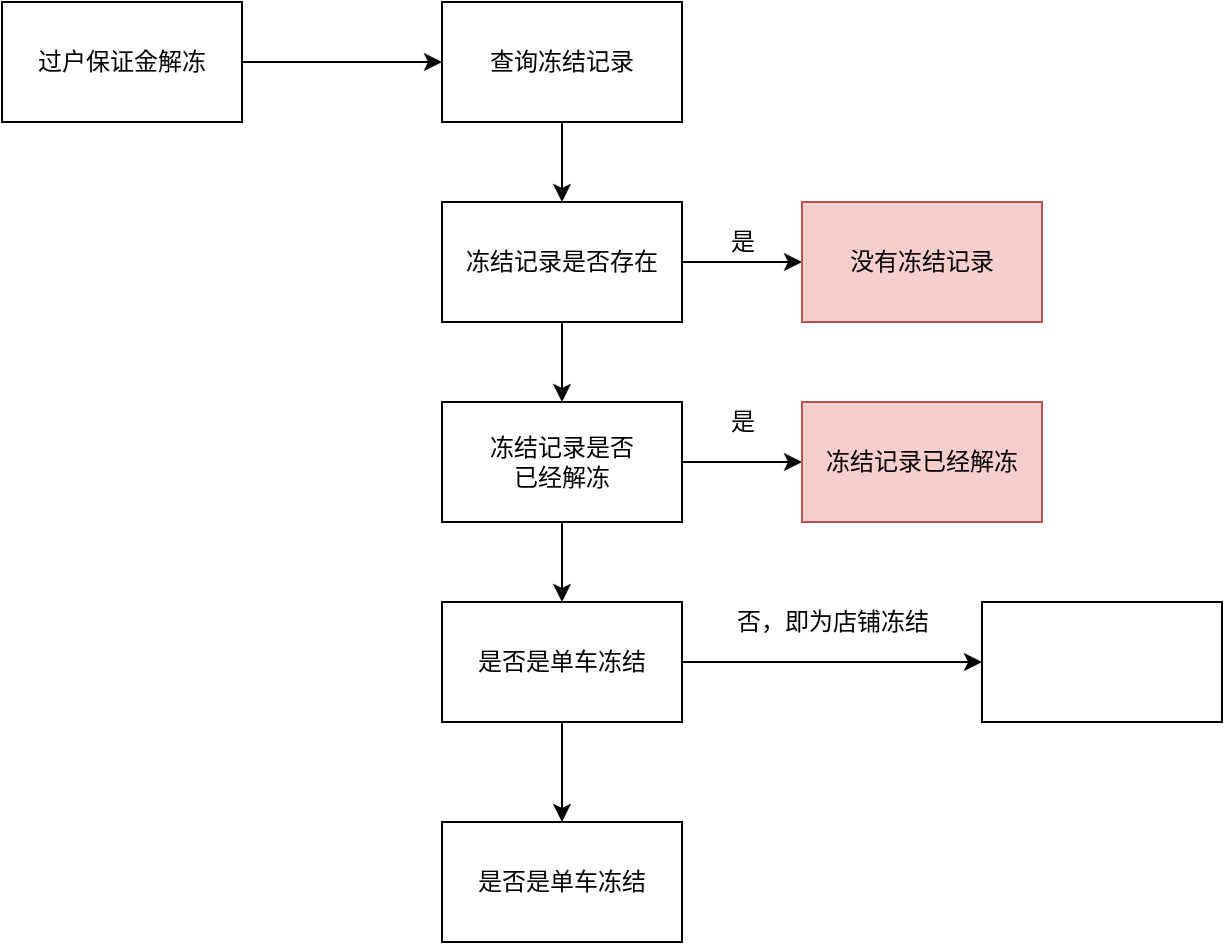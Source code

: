 <mxfile version="15.5.6" type="github">
  <diagram id="VkdcK41FghBueO7Cx07d" name="Page-1">
    <mxGraphModel dx="1426" dy="771" grid="1" gridSize="10" guides="1" tooltips="1" connect="1" arrows="1" fold="1" page="1" pageScale="1" pageWidth="827" pageHeight="1169" math="0" shadow="0">
      <root>
        <mxCell id="0" />
        <mxCell id="1" parent="0" />
        <mxCell id="jjM4nss9zuX10dcARBzG-11" style="edgeStyle=orthogonalEdgeStyle;rounded=0;orthogonalLoop=1;jettySize=auto;html=1;exitX=1;exitY=0.5;exitDx=0;exitDy=0;entryX=0;entryY=0.5;entryDx=0;entryDy=0;" edge="1" parent="1" source="jjM4nss9zuX10dcARBzG-1" target="jjM4nss9zuX10dcARBzG-2">
          <mxGeometry relative="1" as="geometry" />
        </mxCell>
        <mxCell id="jjM4nss9zuX10dcARBzG-1" value="过户保证金解冻" style="rounded=0;whiteSpace=wrap;html=1;" vertex="1" parent="1">
          <mxGeometry x="80" y="190" width="120" height="60" as="geometry" />
        </mxCell>
        <mxCell id="jjM4nss9zuX10dcARBzG-12" style="edgeStyle=orthogonalEdgeStyle;rounded=0;orthogonalLoop=1;jettySize=auto;html=1;entryX=0.5;entryY=0;entryDx=0;entryDy=0;" edge="1" parent="1" source="jjM4nss9zuX10dcARBzG-2" target="jjM4nss9zuX10dcARBzG-3">
          <mxGeometry relative="1" as="geometry" />
        </mxCell>
        <mxCell id="jjM4nss9zuX10dcARBzG-2" value="查询冻结记录" style="rounded=0;whiteSpace=wrap;html=1;" vertex="1" parent="1">
          <mxGeometry x="300" y="190" width="120" height="60" as="geometry" />
        </mxCell>
        <mxCell id="jjM4nss9zuX10dcARBzG-13" style="edgeStyle=orthogonalEdgeStyle;rounded=0;orthogonalLoop=1;jettySize=auto;html=1;exitX=0.5;exitY=1;exitDx=0;exitDy=0;entryX=0.5;entryY=0;entryDx=0;entryDy=0;" edge="1" parent="1" source="jjM4nss9zuX10dcARBzG-3" target="jjM4nss9zuX10dcARBzG-4">
          <mxGeometry relative="1" as="geometry" />
        </mxCell>
        <mxCell id="jjM4nss9zuX10dcARBzG-19" style="edgeStyle=orthogonalEdgeStyle;rounded=0;orthogonalLoop=1;jettySize=auto;html=1;exitX=1;exitY=0.5;exitDx=0;exitDy=0;entryX=0;entryY=0.5;entryDx=0;entryDy=0;" edge="1" parent="1" source="jjM4nss9zuX10dcARBzG-3" target="jjM4nss9zuX10dcARBzG-16">
          <mxGeometry relative="1" as="geometry" />
        </mxCell>
        <mxCell id="jjM4nss9zuX10dcARBzG-3" value="冻结记录是否存在" style="rounded=0;whiteSpace=wrap;html=1;" vertex="1" parent="1">
          <mxGeometry x="300" y="290" width="120" height="60" as="geometry" />
        </mxCell>
        <mxCell id="jjM4nss9zuX10dcARBzG-14" style="edgeStyle=orthogonalEdgeStyle;rounded=0;orthogonalLoop=1;jettySize=auto;html=1;entryX=0.5;entryY=0;entryDx=0;entryDy=0;" edge="1" parent="1" source="jjM4nss9zuX10dcARBzG-4" target="jjM4nss9zuX10dcARBzG-6">
          <mxGeometry relative="1" as="geometry" />
        </mxCell>
        <mxCell id="jjM4nss9zuX10dcARBzG-18" style="edgeStyle=orthogonalEdgeStyle;rounded=0;orthogonalLoop=1;jettySize=auto;html=1;exitX=1;exitY=0.5;exitDx=0;exitDy=0;entryX=0;entryY=0.5;entryDx=0;entryDy=0;" edge="1" parent="1" source="jjM4nss9zuX10dcARBzG-4" target="jjM4nss9zuX10dcARBzG-17">
          <mxGeometry relative="1" as="geometry" />
        </mxCell>
        <mxCell id="jjM4nss9zuX10dcARBzG-4" value="冻结记录是否&lt;br&gt;已经解冻" style="rounded=0;whiteSpace=wrap;html=1;" vertex="1" parent="1">
          <mxGeometry x="300" y="390" width="120" height="60" as="geometry" />
        </mxCell>
        <mxCell id="jjM4nss9zuX10dcARBzG-9" style="edgeStyle=orthogonalEdgeStyle;rounded=0;orthogonalLoop=1;jettySize=auto;html=1;exitX=1;exitY=0.5;exitDx=0;exitDy=0;" edge="1" parent="1" source="jjM4nss9zuX10dcARBzG-6" target="jjM4nss9zuX10dcARBzG-8">
          <mxGeometry relative="1" as="geometry" />
        </mxCell>
        <mxCell id="jjM4nss9zuX10dcARBzG-15" style="edgeStyle=orthogonalEdgeStyle;rounded=0;orthogonalLoop=1;jettySize=auto;html=1;entryX=0.5;entryY=0;entryDx=0;entryDy=0;" edge="1" parent="1" source="jjM4nss9zuX10dcARBzG-6" target="jjM4nss9zuX10dcARBzG-7">
          <mxGeometry relative="1" as="geometry" />
        </mxCell>
        <mxCell id="jjM4nss9zuX10dcARBzG-6" value="是否是单车冻结" style="rounded=0;whiteSpace=wrap;html=1;" vertex="1" parent="1">
          <mxGeometry x="300" y="490" width="120" height="60" as="geometry" />
        </mxCell>
        <mxCell id="jjM4nss9zuX10dcARBzG-7" value="是否是单车冻结" style="rounded=0;whiteSpace=wrap;html=1;" vertex="1" parent="1">
          <mxGeometry x="300" y="600" width="120" height="60" as="geometry" />
        </mxCell>
        <mxCell id="jjM4nss9zuX10dcARBzG-8" value="" style="rounded=0;whiteSpace=wrap;html=1;" vertex="1" parent="1">
          <mxGeometry x="570" y="490" width="120" height="60" as="geometry" />
        </mxCell>
        <mxCell id="jjM4nss9zuX10dcARBzG-10" value="否，即为店铺冻结" style="text;html=1;align=center;verticalAlign=middle;resizable=0;points=[];autosize=1;strokeColor=none;fillColor=none;" vertex="1" parent="1">
          <mxGeometry x="440" y="490" width="110" height="20" as="geometry" />
        </mxCell>
        <mxCell id="jjM4nss9zuX10dcARBzG-16" value="没有冻结记录" style="rounded=0;whiteSpace=wrap;html=1;fillColor=#f8cecc;strokeColor=#b85450;" vertex="1" parent="1">
          <mxGeometry x="480" y="290" width="120" height="60" as="geometry" />
        </mxCell>
        <mxCell id="jjM4nss9zuX10dcARBzG-17" value="冻结记录已经解冻" style="rounded=0;whiteSpace=wrap;html=1;fillColor=#f8cecc;strokeColor=#b85450;" vertex="1" parent="1">
          <mxGeometry x="480" y="390" width="120" height="60" as="geometry" />
        </mxCell>
        <mxCell id="jjM4nss9zuX10dcARBzG-20" value="是" style="text;html=1;align=center;verticalAlign=middle;resizable=0;points=[];autosize=1;strokeColor=none;fillColor=none;" vertex="1" parent="1">
          <mxGeometry x="435" y="300" width="30" height="20" as="geometry" />
        </mxCell>
        <mxCell id="jjM4nss9zuX10dcARBzG-21" value="是" style="text;html=1;align=center;verticalAlign=middle;resizable=0;points=[];autosize=1;strokeColor=none;fillColor=none;" vertex="1" parent="1">
          <mxGeometry x="435" y="390" width="30" height="20" as="geometry" />
        </mxCell>
      </root>
    </mxGraphModel>
  </diagram>
</mxfile>
